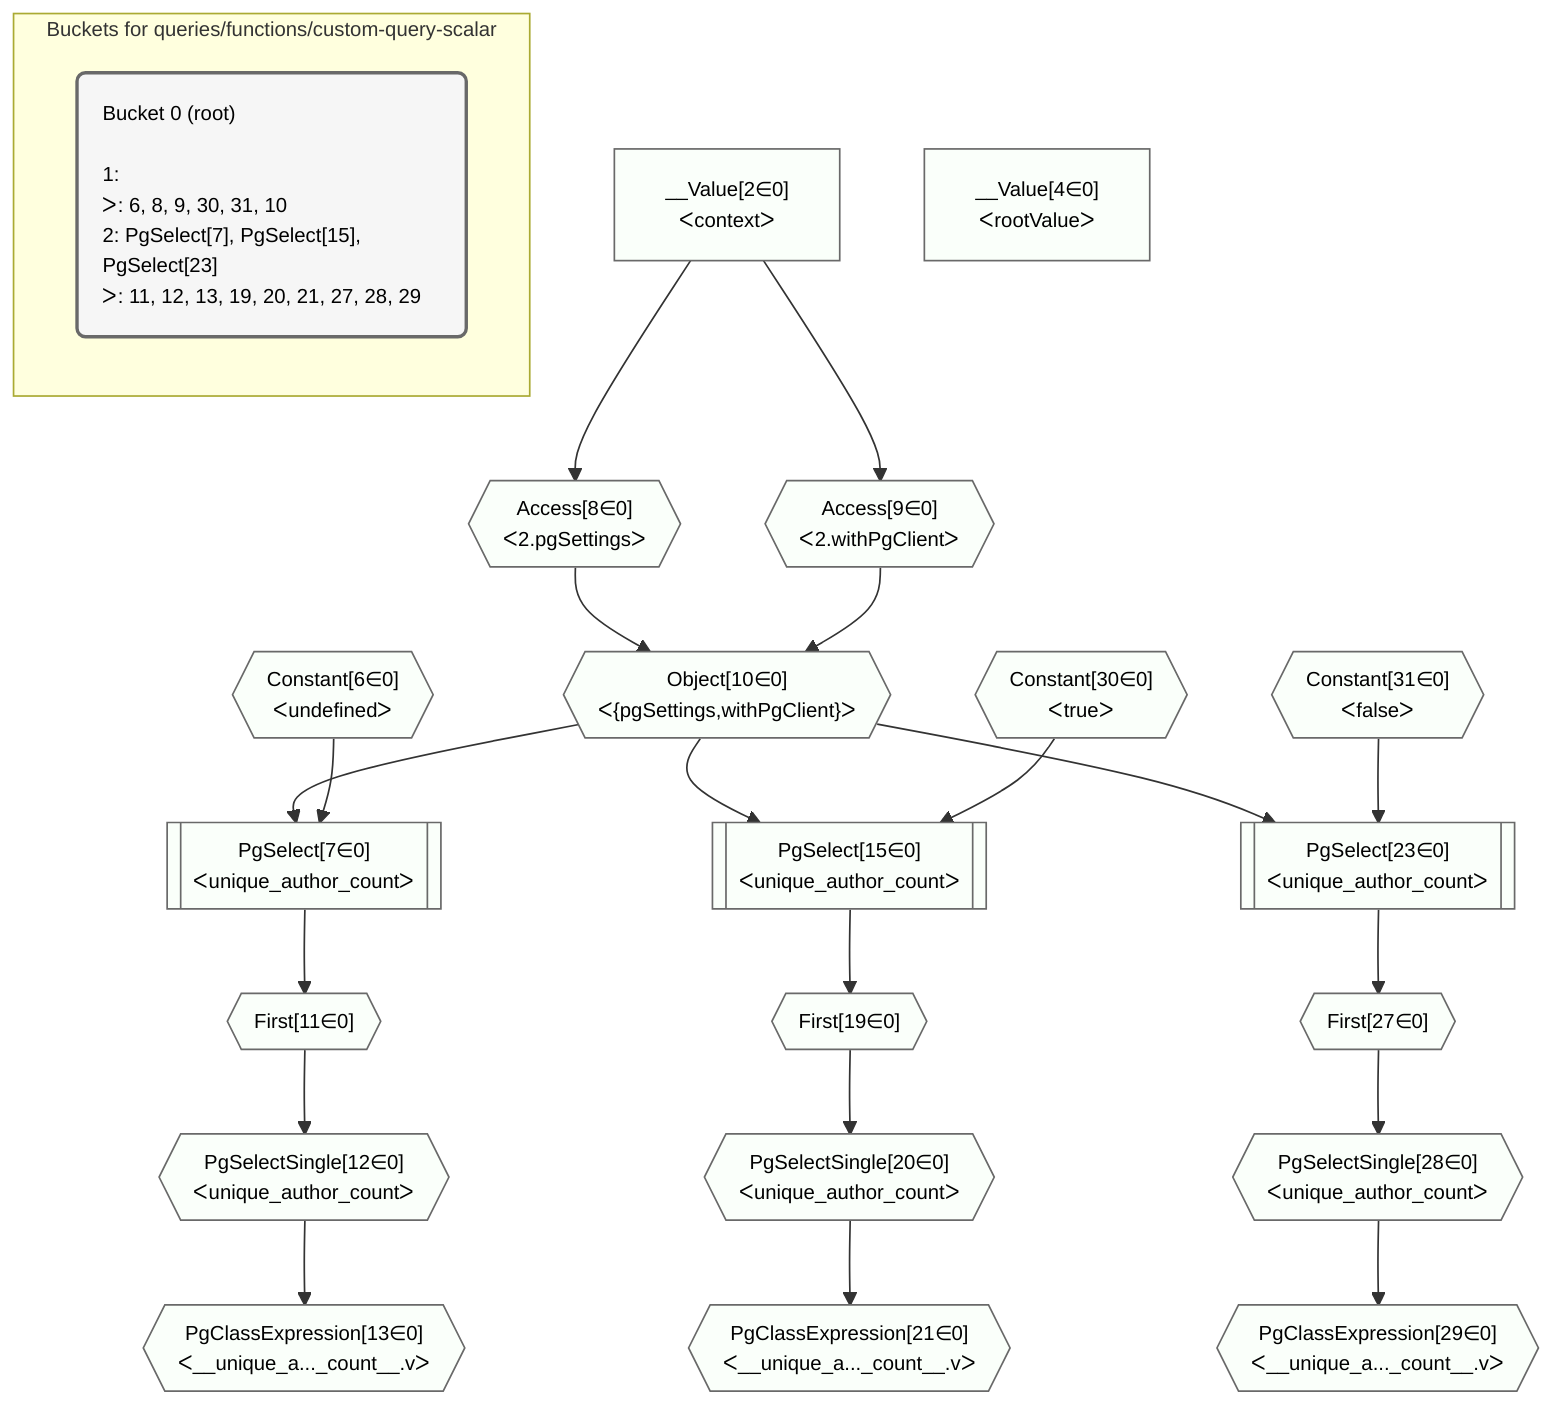%%{init: {'themeVariables': { 'fontSize': '12px'}}}%%
graph TD
    classDef path fill:#eee,stroke:#000,color:#000
    classDef plan fill:#fff,stroke-width:1px,color:#000
    classDef itemplan fill:#fff,stroke-width:2px,color:#000
    classDef unbatchedplan fill:#dff,stroke-width:1px,color:#000
    classDef sideeffectplan fill:#fcc,stroke-width:2px,color:#000
    classDef bucket fill:#f6f6f6,color:#000,stroke-width:2px,text-align:left


    %% plan dependencies
    PgSelect7[["PgSelect[7∈0]<br />ᐸunique_author_countᐳ"]]:::plan
    Object10{{"Object[10∈0]<br />ᐸ{pgSettings,withPgClient}ᐳ"}}:::plan
    Constant6{{"Constant[6∈0]<br />ᐸundefinedᐳ"}}:::plan
    Object10 & Constant6 --> PgSelect7
    Access8{{"Access[8∈0]<br />ᐸ2.pgSettingsᐳ"}}:::plan
    Access9{{"Access[9∈0]<br />ᐸ2.withPgClientᐳ"}}:::plan
    Access8 & Access9 --> Object10
    PgSelect15[["PgSelect[15∈0]<br />ᐸunique_author_countᐳ"]]:::plan
    Constant30{{"Constant[30∈0]<br />ᐸtrueᐳ"}}:::plan
    Object10 & Constant30 --> PgSelect15
    PgSelect23[["PgSelect[23∈0]<br />ᐸunique_author_countᐳ"]]:::plan
    Constant31{{"Constant[31∈0]<br />ᐸfalseᐳ"}}:::plan
    Object10 & Constant31 --> PgSelect23
    __Value2["__Value[2∈0]<br />ᐸcontextᐳ"]:::plan
    __Value2 --> Access8
    __Value2 --> Access9
    First11{{"First[11∈0]"}}:::plan
    PgSelect7 --> First11
    PgSelectSingle12{{"PgSelectSingle[12∈0]<br />ᐸunique_author_countᐳ"}}:::plan
    First11 --> PgSelectSingle12
    PgClassExpression13{{"PgClassExpression[13∈0]<br />ᐸ__unique_a..._count__.vᐳ"}}:::plan
    PgSelectSingle12 --> PgClassExpression13
    First19{{"First[19∈0]"}}:::plan
    PgSelect15 --> First19
    PgSelectSingle20{{"PgSelectSingle[20∈0]<br />ᐸunique_author_countᐳ"}}:::plan
    First19 --> PgSelectSingle20
    PgClassExpression21{{"PgClassExpression[21∈0]<br />ᐸ__unique_a..._count__.vᐳ"}}:::plan
    PgSelectSingle20 --> PgClassExpression21
    First27{{"First[27∈0]"}}:::plan
    PgSelect23 --> First27
    PgSelectSingle28{{"PgSelectSingle[28∈0]<br />ᐸunique_author_countᐳ"}}:::plan
    First27 --> PgSelectSingle28
    PgClassExpression29{{"PgClassExpression[29∈0]<br />ᐸ__unique_a..._count__.vᐳ"}}:::plan
    PgSelectSingle28 --> PgClassExpression29
    __Value4["__Value[4∈0]<br />ᐸrootValueᐳ"]:::plan

    %% define steps

    subgraph "Buckets for queries/functions/custom-query-scalar"
    Bucket0("Bucket 0 (root)<br /><br />1: <br />ᐳ: 6, 8, 9, 30, 31, 10<br />2: PgSelect[7], PgSelect[15], PgSelect[23]<br />ᐳ: 11, 12, 13, 19, 20, 21, 27, 28, 29"):::bucket
    classDef bucket0 stroke:#696969
    class Bucket0,__Value2,__Value4,Constant6,PgSelect7,Access8,Access9,Object10,First11,PgSelectSingle12,PgClassExpression13,PgSelect15,First19,PgSelectSingle20,PgClassExpression21,PgSelect23,First27,PgSelectSingle28,PgClassExpression29,Constant30,Constant31 bucket0
    classDef unary fill:#fafffa,borderWidth:8px
    class PgSelect7,Object10,PgSelect15,PgSelect23,Access8,Access9,First11,PgSelectSingle12,PgClassExpression13,First19,PgSelectSingle20,PgClassExpression21,First27,PgSelectSingle28,PgClassExpression29,__Value2,__Value4,Constant6,Constant30,Constant31 unary
    end